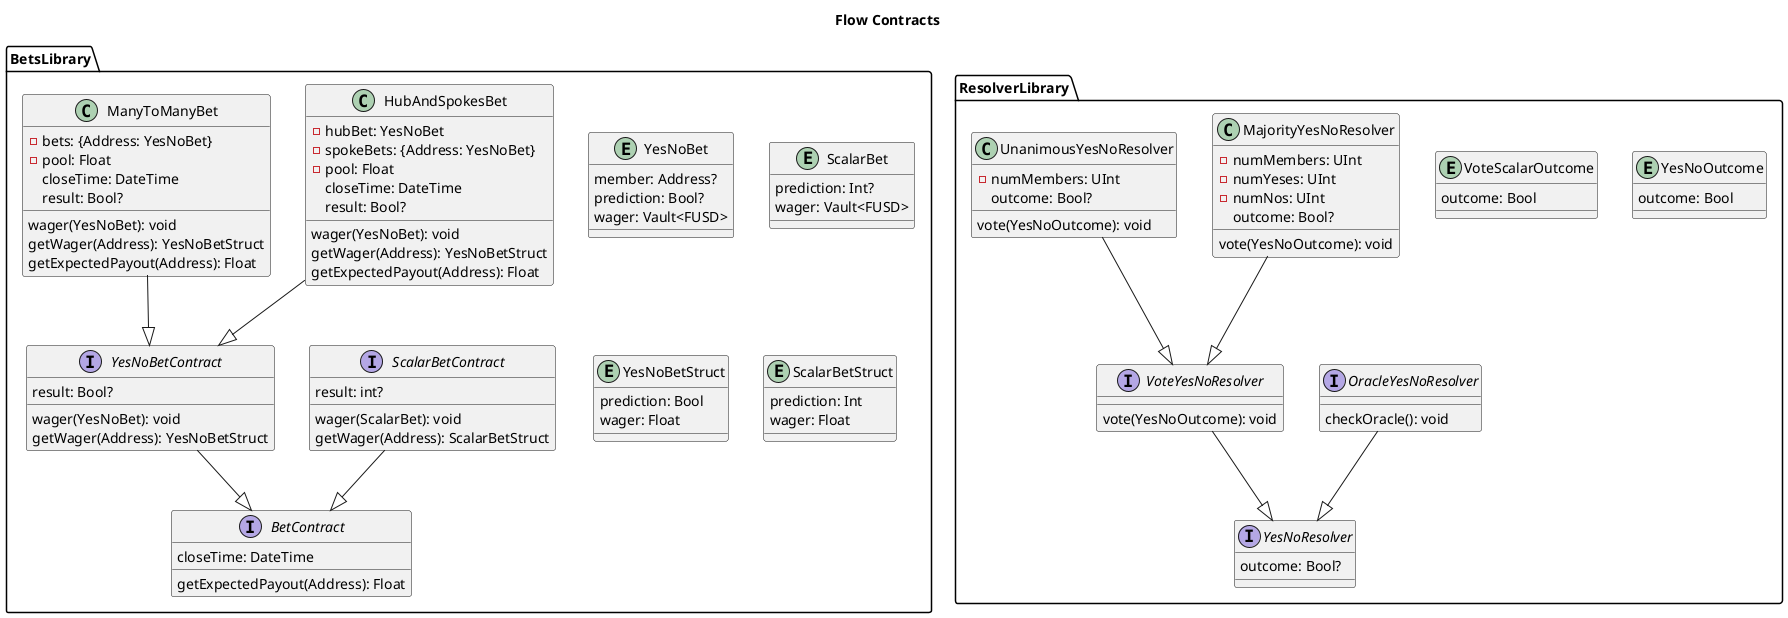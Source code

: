 @startuml

title Flow Contracts

namespace BetsLibrary {
    entity YesNoBet {
        member: Address?
        prediction: Bool?
        wager: Vault<FUSD>
    }

    entity ScalarBet {
        prediction: Int?
        wager: Vault<FUSD>
    }

    entity YesNoBetStruct {
        prediction: Bool
        wager: Float
    }

    entity ScalarBetStruct {
        prediction: Int
        wager: Float
    }

    interface BetContract {
        closeTime: DateTime
        getExpectedPayout(Address): Float
    }

    interface YesNoBetContract {
        result: Bool?
        wager(YesNoBet): void
        getWager(Address): YesNoBetStruct
    }

    interface ScalarBetContract {
        result: int?
        wager(ScalarBet): void
        getWager(Address): ScalarBetStruct
    }

    class HubAndSpokesBet {
        -hubBet: YesNoBet
        -spokeBets: {Address: YesNoBet}
        -pool: Float
        closeTime: DateTime
        result: Bool?
        wager(YesNoBet): void
        getWager(Address): YesNoBetStruct
        getExpectedPayout(Address): Float
    }

    class ManyToManyBet {
        -bets: {Address: YesNoBet}
        -pool: Float
        closeTime: DateTime
        result: Bool?
        wager(YesNoBet): void
        getWager(Address): YesNoBetStruct
        getExpectedPayout(Address): Float
    }
}

namespace ResolverLibrary {
    entity YesNoOutcome {
        outcome: Bool
    }

    entity VoteScalarOutcome {
        outcome: Bool
    }

    interface YesNoResolver {
        outcome: Bool?
    }

    interface VoteYesNoResolver {
        vote(YesNoOutcome): void
    }

    interface OracleYesNoResolver {
        checkOracle(): void
    }

    class MajorityYesNoResolver {
        -numMembers: UInt
        -numYeses: UInt
        -numNos: UInt
        outcome: Bool?
        vote(YesNoOutcome): void
    }

    class UnanimousYesNoResolver {
        -numMembers: UInt
        outcome: Bool?
        vote(YesNoOutcome): void
    }
}


ResolverLibrary.VoteYesNoResolver --|> ResolverLibrary.YesNoResolver
ResolverLibrary.OracleYesNoResolver --|> ResolverLibrary.YesNoResolver
ResolverLibrary.MajorityYesNoResolver --|> ResolverLibrary.VoteYesNoResolver
ResolverLibrary.UnanimousYesNoResolver --|> ResolverLibrary.VoteYesNoResolver

BetsLibrary.YesNoBetContract --|> BetsLibrary.BetContract
BetsLibrary.ScalarBetContract --|> BetsLibrary.BetContract
BetsLibrary.HubAndSpokesBet --|> BetsLibrary.YesNoBetContract
BetsLibrary.ManyToManyBet --|> BetsLibrary.YesNoBetContract

@enduml
